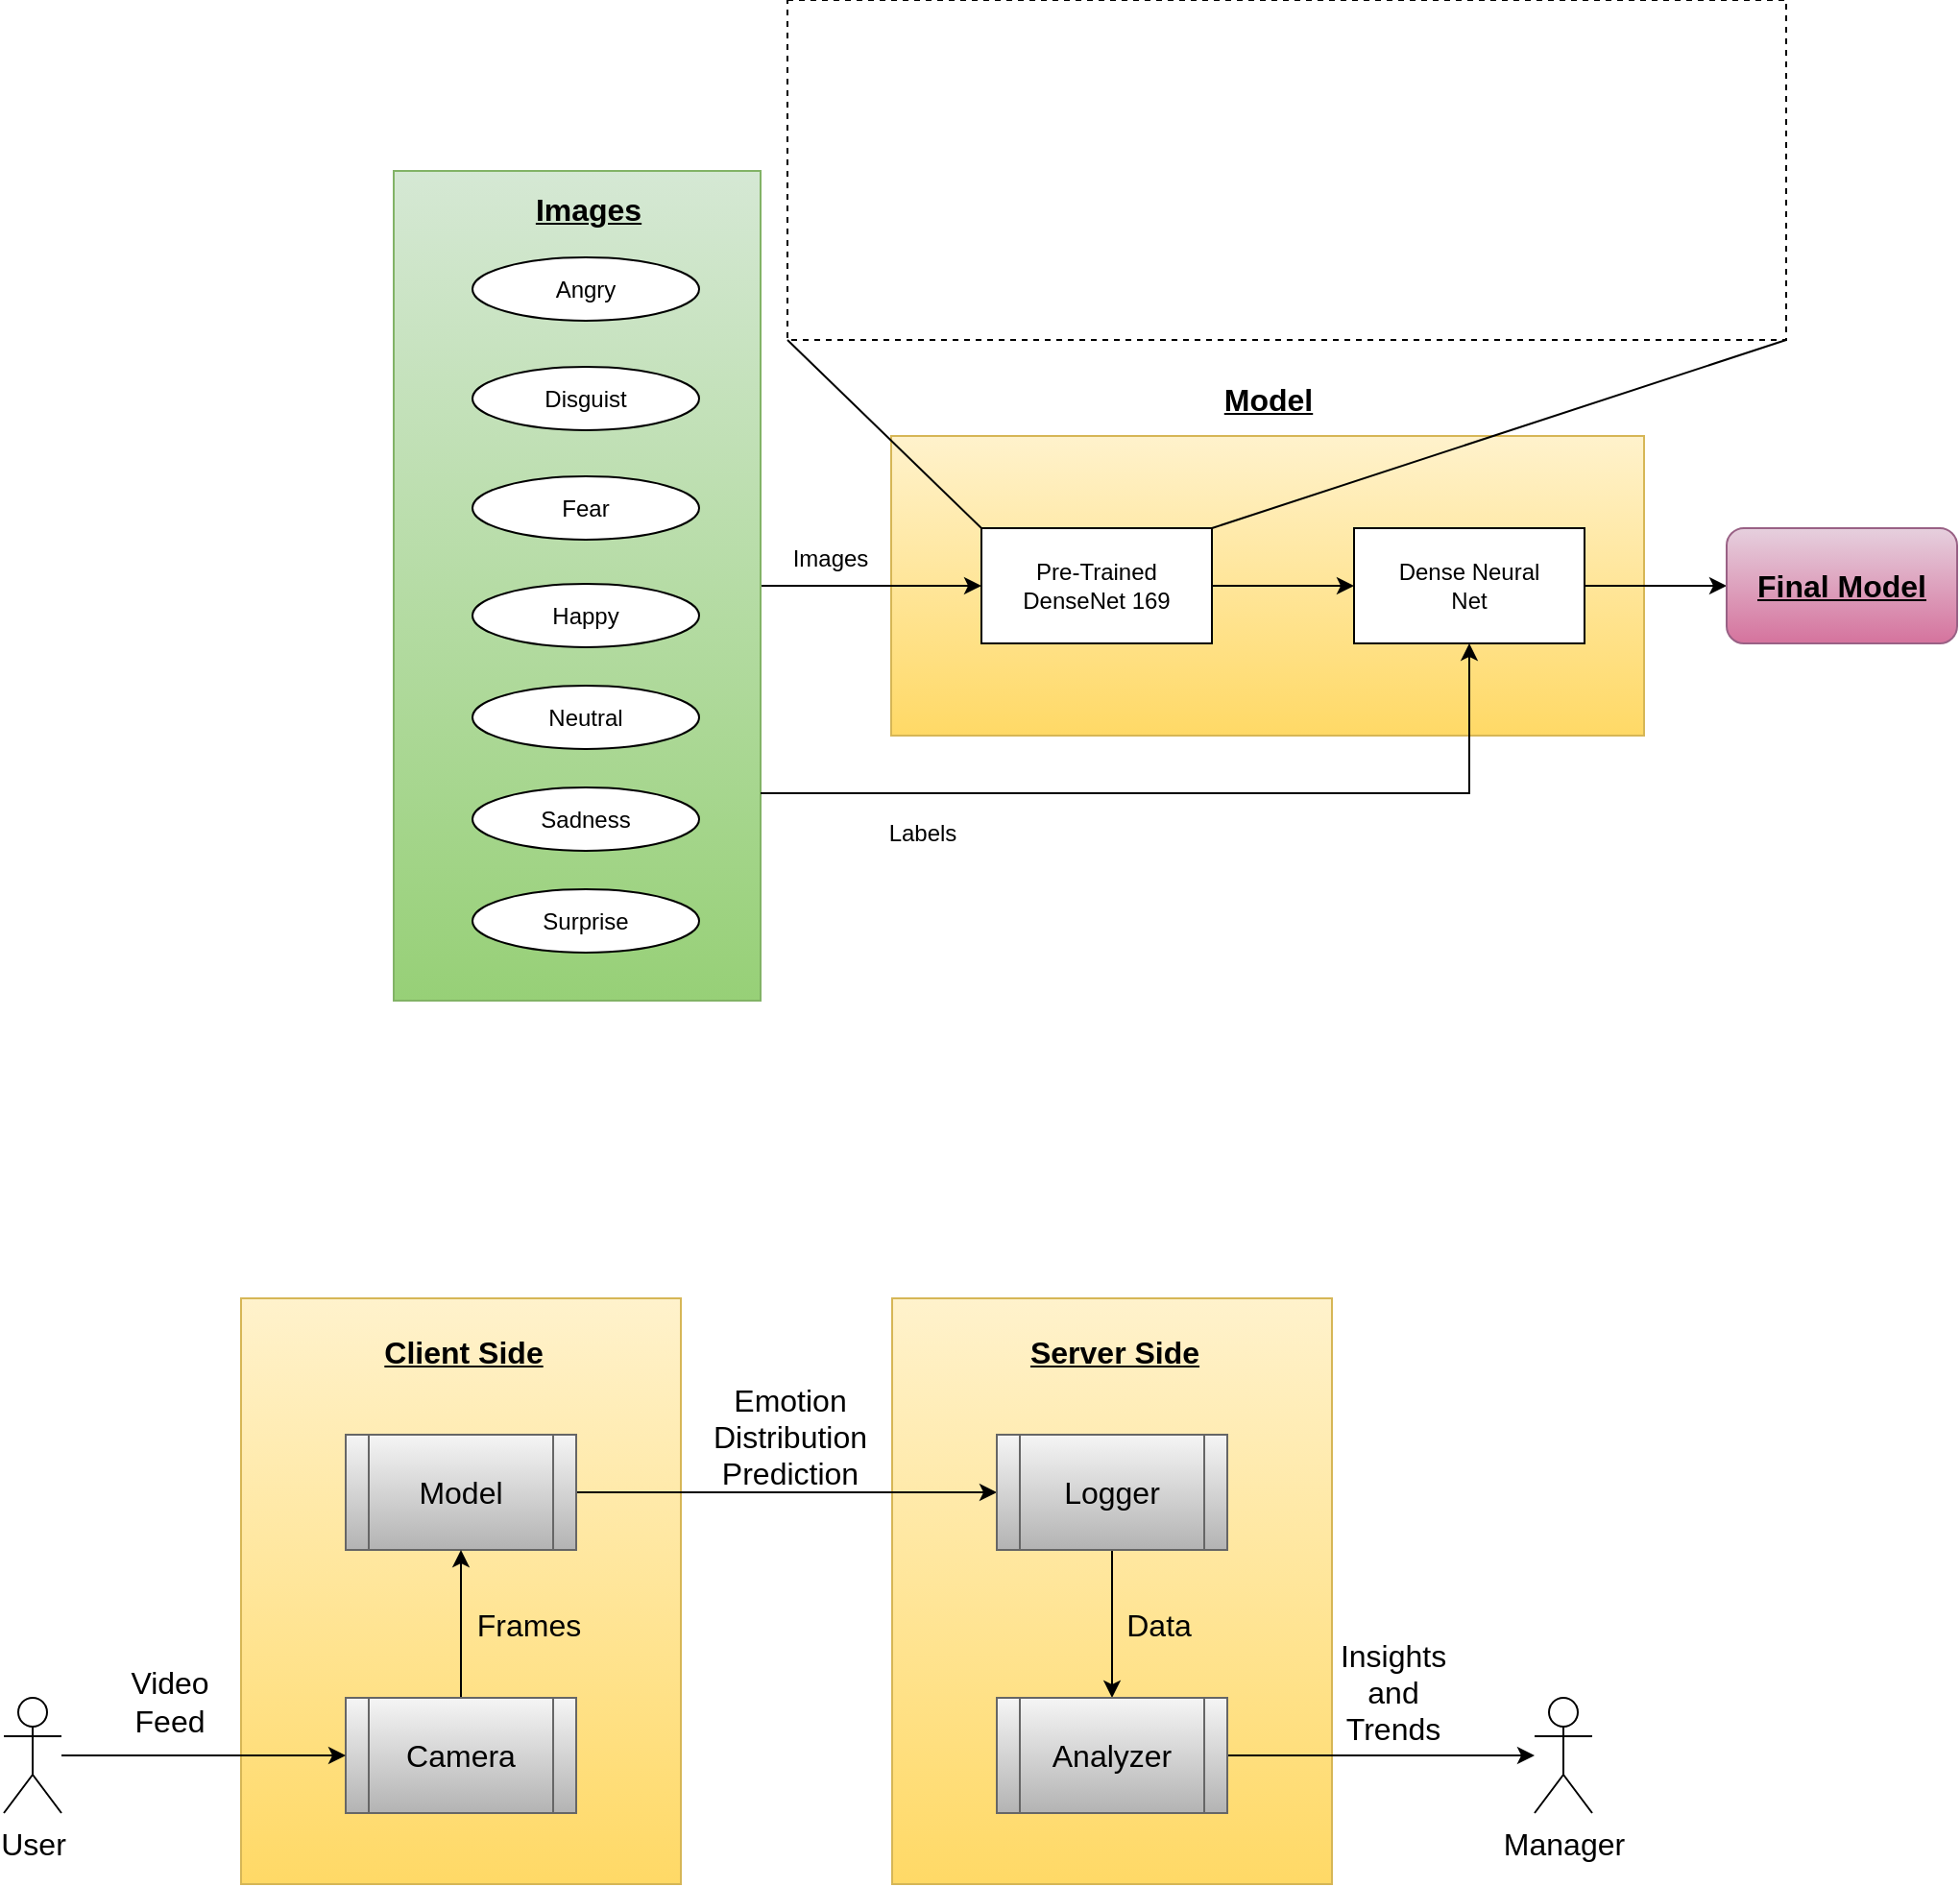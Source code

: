 <mxfile version="20.0.4"><diagram id="thozJsycCmTBnnYzCIkA" name="Page-1"><mxGraphModel dx="1837" dy="761" grid="0" gridSize="10" guides="1" tooltips="1" connect="1" arrows="1" fold="1" page="0" pageScale="1" pageWidth="850" pageHeight="1100" math="0" shadow="0"><root><mxCell id="0"/><mxCell id="1" parent="0"/><mxCell id="MszbQQiG4D0rDp1DZn0j-40" value="" style="rounded=0;whiteSpace=wrap;html=1;fontSize=16;strokeWidth=1;fillColor=#fff2cc;gradientColor=#ffd966;strokeColor=#d6b656;" vertex="1" parent="1"><mxGeometry x="84.5" y="835" width="229" height="305" as="geometry"/></mxCell><mxCell id="MszbQQiG4D0rDp1DZn0j-6" value="" style="rounded=0;whiteSpace=wrap;html=1;fillColor=#fff2cc;gradientColor=#ffd966;strokeColor=#d6b656;" vertex="1" parent="1"><mxGeometry x="84" y="386" width="392" height="156" as="geometry"/></mxCell><mxCell id="MszbQQiG4D0rDp1DZn0j-19" style="edgeStyle=orthogonalEdgeStyle;rounded=0;orthogonalLoop=1;jettySize=auto;html=1;" edge="1" parent="1" source="MszbQQiG4D0rDp1DZn0j-14" target="MszbQQiG4D0rDp1DZn0j-1"><mxGeometry relative="1" as="geometry"/></mxCell><mxCell id="MszbQQiG4D0rDp1DZn0j-14" value="" style="rounded=0;whiteSpace=wrap;html=1;fillColor=#d5e8d4;gradientColor=#97d077;strokeColor=#82b366;" vertex="1" parent="1"><mxGeometry x="-175" y="248" width="191" height="432" as="geometry"/></mxCell><mxCell id="MszbQQiG4D0rDp1DZn0j-18" style="edgeStyle=orthogonalEdgeStyle;rounded=0;orthogonalLoop=1;jettySize=auto;html=1;" edge="1" parent="1" source="MszbQQiG4D0rDp1DZn0j-1" target="MszbQQiG4D0rDp1DZn0j-5"><mxGeometry relative="1" as="geometry"/></mxCell><mxCell id="MszbQQiG4D0rDp1DZn0j-1" value="&lt;div&gt;Pre-Trained&lt;br&gt;&lt;/div&gt;&lt;div&gt;DenseNet 169&lt;br&gt;&lt;/div&gt;" style="rounded=0;whiteSpace=wrap;html=1;" vertex="1" parent="1"><mxGeometry x="131" y="434" width="120" height="60" as="geometry"/></mxCell><mxCell id="MszbQQiG4D0rDp1DZn0j-2" value="" style="shape=image;imageAspect=0;aspect=fixed;verticalLabelPosition=bottom;verticalAlign=top;image=https://www.researchgate.net/profile/Sai-Krishna-Sashank-Madipally/publication/359936702/figure/fig4/AS:1144617466634242@1649909478350/The-architecture-of-DenseNet-169-used-to-implement-the-proposed-method.png;imageBorder=default;perimeterSpacing=0;strokeWidth=1;dashed=1;" vertex="1" parent="1"><mxGeometry x="30" y="159" width="520" height="177" as="geometry"/></mxCell><mxCell id="MszbQQiG4D0rDp1DZn0j-4" value="" style="endArrow=none;startArrow=none;html=1;rounded=0;exitX=0;exitY=0;exitDx=0;exitDy=0;entryX=0;entryY=1;entryDx=0;entryDy=0;startFill=0;endFill=0;" edge="1" parent="1" source="MszbQQiG4D0rDp1DZn0j-1" target="MszbQQiG4D0rDp1DZn0j-2"><mxGeometry width="50" height="50" relative="1" as="geometry"><mxPoint x="359" y="356" as="sourcePoint"/><mxPoint x="548" y="275" as="targetPoint"/></mxGeometry></mxCell><mxCell id="MszbQQiG4D0rDp1DZn0j-27" style="edgeStyle=orthogonalEdgeStyle;rounded=0;orthogonalLoop=1;jettySize=auto;html=1;startArrow=none;startFill=0;endArrow=classic;endFill=1;" edge="1" parent="1" source="MszbQQiG4D0rDp1DZn0j-5" target="MszbQQiG4D0rDp1DZn0j-26"><mxGeometry relative="1" as="geometry"/></mxCell><mxCell id="MszbQQiG4D0rDp1DZn0j-5" value="&lt;div&gt;Dense Neural&lt;/div&gt;&lt;div&gt;Net&lt;br&gt;&lt;/div&gt;" style="rounded=0;whiteSpace=wrap;html=1;" vertex="1" parent="1"><mxGeometry x="325" y="434" width="120" height="60" as="geometry"/></mxCell><mxCell id="MszbQQiG4D0rDp1DZn0j-7" value="Surprise" style="ellipse;whiteSpace=wrap;html=1;" vertex="1" parent="1"><mxGeometry x="-134" y="622" width="118" height="33" as="geometry"/></mxCell><mxCell id="MszbQQiG4D0rDp1DZn0j-8" value="Neutral" style="ellipse;whiteSpace=wrap;html=1;" vertex="1" parent="1"><mxGeometry x="-134" y="516" width="118" height="33" as="geometry"/></mxCell><mxCell id="MszbQQiG4D0rDp1DZn0j-9" value="Happy" style="ellipse;whiteSpace=wrap;html=1;" vertex="1" parent="1"><mxGeometry x="-134" y="463" width="118" height="33" as="geometry"/></mxCell><mxCell id="MszbQQiG4D0rDp1DZn0j-10" value="Fear" style="ellipse;whiteSpace=wrap;html=1;" vertex="1" parent="1"><mxGeometry x="-134" y="407" width="118" height="33" as="geometry"/></mxCell><mxCell id="MszbQQiG4D0rDp1DZn0j-11" value="Disguist" style="ellipse;whiteSpace=wrap;html=1;" vertex="1" parent="1"><mxGeometry x="-134" y="350" width="118" height="33" as="geometry"/></mxCell><mxCell id="MszbQQiG4D0rDp1DZn0j-12" value="Angry" style="ellipse;whiteSpace=wrap;html=1;" vertex="1" parent="1"><mxGeometry x="-134" y="293" width="118" height="33" as="geometry"/></mxCell><mxCell id="MszbQQiG4D0rDp1DZn0j-13" value="Sadness" style="ellipse;whiteSpace=wrap;html=1;" vertex="1" parent="1"><mxGeometry x="-134" y="569" width="118" height="33" as="geometry"/></mxCell><mxCell id="MszbQQiG4D0rDp1DZn0j-15" value="&lt;u&gt;&lt;b&gt;&lt;font style=&quot;font-size: 16px;&quot;&gt;Images&lt;/font&gt;&lt;/b&gt;&lt;/u&gt;" style="text;html=1;align=center;verticalAlign=middle;resizable=0;points=[];autosize=1;strokeColor=none;fillColor=none;" vertex="1" parent="1"><mxGeometry x="-112.5" y="252" width="76" height="31" as="geometry"/></mxCell><mxCell id="MszbQQiG4D0rDp1DZn0j-17" value="Images" style="text;html=1;align=center;verticalAlign=middle;resizable=0;points=[];autosize=1;strokeColor=none;fillColor=none;" vertex="1" parent="1"><mxGeometry x="25" y="437" width="53" height="26" as="geometry"/></mxCell><mxCell id="MszbQQiG4D0rDp1DZn0j-20" value="&lt;u&gt;&lt;b&gt;&lt;font style=&quot;font-size: 16px;&quot;&gt;Model&lt;/font&gt;&lt;/b&gt;&lt;/u&gt;" style="text;html=1;align=center;verticalAlign=middle;resizable=0;points=[];autosize=1;strokeColor=none;fillColor=none;" vertex="1" parent="1"><mxGeometry x="247" y="351.5" width="66" height="31" as="geometry"/></mxCell><mxCell id="MszbQQiG4D0rDp1DZn0j-21" value="" style="endArrow=classic;html=1;rounded=0;exitX=1;exitY=0.75;exitDx=0;exitDy=0;entryX=0.5;entryY=1;entryDx=0;entryDy=0;" edge="1" parent="1" source="MszbQQiG4D0rDp1DZn0j-14" target="MszbQQiG4D0rDp1DZn0j-5"><mxGeometry width="50" height="50" relative="1" as="geometry"><mxPoint x="364" y="411" as="sourcePoint"/><mxPoint x="414" y="361" as="targetPoint"/><Array as="points"><mxPoint x="385" y="572"/></Array></mxGeometry></mxCell><mxCell id="MszbQQiG4D0rDp1DZn0j-23" value="Labels" style="text;html=1;align=center;verticalAlign=middle;resizable=0;points=[];autosize=1;strokeColor=none;fillColor=none;" vertex="1" parent="1"><mxGeometry x="75" y="580" width="49" height="26" as="geometry"/></mxCell><mxCell id="MszbQQiG4D0rDp1DZn0j-24" value="" style="endArrow=none;startArrow=none;html=1;rounded=0;exitX=1;exitY=0;exitDx=0;exitDy=0;entryX=1;entryY=1;entryDx=0;entryDy=0;startFill=0;endFill=0;" edge="1" parent="1" source="MszbQQiG4D0rDp1DZn0j-1" target="MszbQQiG4D0rDp1DZn0j-2"><mxGeometry width="50" height="50" relative="1" as="geometry"><mxPoint x="141" y="444" as="sourcePoint"/><mxPoint x="40" y="346" as="targetPoint"/></mxGeometry></mxCell><mxCell id="MszbQQiG4D0rDp1DZn0j-26" value="&lt;b&gt;&lt;u&gt;&lt;font style=&quot;font-size: 16px;&quot;&gt;Final Model&lt;/font&gt;&lt;/u&gt;&lt;/b&gt;" style="rounded=1;whiteSpace=wrap;html=1;strokeWidth=1;fillColor=#e6d0de;gradientColor=#d5739d;strokeColor=#996185;" vertex="1" parent="1"><mxGeometry x="519" y="434" width="120" height="60" as="geometry"/></mxCell><mxCell id="MszbQQiG4D0rDp1DZn0j-28" value="" style="rounded=0;whiteSpace=wrap;html=1;fontSize=16;strokeWidth=1;fillColor=#fff2cc;gradientColor=#ffd966;strokeColor=#d6b656;" vertex="1" parent="1"><mxGeometry x="-254.5" y="835" width="229" height="305" as="geometry"/></mxCell><mxCell id="MszbQQiG4D0rDp1DZn0j-46" style="edgeStyle=orthogonalEdgeStyle;rounded=0;orthogonalLoop=1;jettySize=auto;html=1;fontSize=16;startArrow=none;startFill=0;endArrow=classic;endFill=1;" edge="1" parent="1" source="MszbQQiG4D0rDp1DZn0j-29" target="MszbQQiG4D0rDp1DZn0j-41"><mxGeometry relative="1" as="geometry"/></mxCell><mxCell id="MszbQQiG4D0rDp1DZn0j-29" value="Model" style="shape=process;whiteSpace=wrap;html=1;backgroundOutline=1;fontSize=16;strokeWidth=1;fillColor=#f5f5f5;gradientColor=#b3b3b3;strokeColor=#666666;" vertex="1" parent="1"><mxGeometry x="-200" y="906" width="120" height="60" as="geometry"/></mxCell><mxCell id="MszbQQiG4D0rDp1DZn0j-34" style="edgeStyle=orthogonalEdgeStyle;rounded=0;orthogonalLoop=1;jettySize=auto;html=1;fontSize=16;startArrow=none;startFill=0;endArrow=classic;endFill=1;" edge="1" parent="1" source="MszbQQiG4D0rDp1DZn0j-30" target="MszbQQiG4D0rDp1DZn0j-29"><mxGeometry relative="1" as="geometry"/></mxCell><mxCell id="MszbQQiG4D0rDp1DZn0j-30" value="Camera" style="shape=process;whiteSpace=wrap;html=1;backgroundOutline=1;fontSize=16;strokeWidth=1;fillColor=#f5f5f5;gradientColor=#b3b3b3;strokeColor=#666666;" vertex="1" parent="1"><mxGeometry x="-200" y="1043" width="120" height="60" as="geometry"/></mxCell><mxCell id="MszbQQiG4D0rDp1DZn0j-32" style="edgeStyle=orthogonalEdgeStyle;rounded=0;orthogonalLoop=1;jettySize=auto;html=1;entryX=0;entryY=0.5;entryDx=0;entryDy=0;fontSize=16;startArrow=none;startFill=0;endArrow=classic;endFill=1;" edge="1" parent="1" source="MszbQQiG4D0rDp1DZn0j-31" target="MszbQQiG4D0rDp1DZn0j-30"><mxGeometry relative="1" as="geometry"/></mxCell><mxCell id="MszbQQiG4D0rDp1DZn0j-31" value="User" style="shape=umlActor;verticalLabelPosition=bottom;verticalAlign=top;html=1;outlineConnect=0;fontSize=16;strokeWidth=1;" vertex="1" parent="1"><mxGeometry x="-378" y="1043" width="30" height="60" as="geometry"/></mxCell><mxCell id="MszbQQiG4D0rDp1DZn0j-35" value="&lt;u&gt;&lt;b&gt;Client Side&lt;/b&gt;&lt;/u&gt;" style="text;html=1;align=center;verticalAlign=middle;resizable=0;points=[];autosize=1;strokeColor=none;fillColor=none;fontSize=16;" vertex="1" parent="1"><mxGeometry x="-190.5" y="847" width="102" height="31" as="geometry"/></mxCell><mxCell id="MszbQQiG4D0rDp1DZn0j-36" value="&lt;div&gt;Video &lt;br&gt;&lt;/div&gt;&lt;div&gt;Feed&lt;/div&gt;" style="text;html=1;align=center;verticalAlign=middle;resizable=0;points=[];autosize=1;strokeColor=none;fillColor=none;fontSize=16;" vertex="1" parent="1"><mxGeometry x="-321" y="1020" width="58" height="50" as="geometry"/></mxCell><mxCell id="MszbQQiG4D0rDp1DZn0j-37" value="Frames" style="text;html=1;align=center;verticalAlign=middle;resizable=0;points=[];autosize=1;strokeColor=none;fillColor=none;fontSize=16;" vertex="1" parent="1"><mxGeometry x="-140" y="989" width="69" height="31" as="geometry"/></mxCell><mxCell id="MszbQQiG4D0rDp1DZn0j-48" style="edgeStyle=orthogonalEdgeStyle;rounded=0;orthogonalLoop=1;jettySize=auto;html=1;fontSize=16;startArrow=none;startFill=0;endArrow=classic;endFill=1;" edge="1" parent="1" source="MszbQQiG4D0rDp1DZn0j-41" target="MszbQQiG4D0rDp1DZn0j-43"><mxGeometry relative="1" as="geometry"/></mxCell><mxCell id="MszbQQiG4D0rDp1DZn0j-41" value="&lt;div&gt;Logger&lt;/div&gt;" style="shape=process;whiteSpace=wrap;html=1;backgroundOutline=1;fontSize=16;strokeWidth=1;fillColor=#f5f5f5;gradientColor=#b3b3b3;strokeColor=#666666;" vertex="1" parent="1"><mxGeometry x="139" y="906" width="120" height="60" as="geometry"/></mxCell><mxCell id="MszbQQiG4D0rDp1DZn0j-50" style="edgeStyle=orthogonalEdgeStyle;rounded=0;orthogonalLoop=1;jettySize=auto;html=1;fontSize=16;startArrow=none;startFill=0;endArrow=classic;endFill=1;" edge="1" parent="1" source="MszbQQiG4D0rDp1DZn0j-43" target="MszbQQiG4D0rDp1DZn0j-49"><mxGeometry relative="1" as="geometry"/></mxCell><mxCell id="MszbQQiG4D0rDp1DZn0j-43" value="Analyzer" style="shape=process;whiteSpace=wrap;html=1;backgroundOutline=1;fontSize=16;strokeWidth=1;fillColor=#f5f5f5;gradientColor=#b3b3b3;strokeColor=#666666;" vertex="1" parent="1"><mxGeometry x="139" y="1043" width="120" height="60" as="geometry"/></mxCell><mxCell id="MszbQQiG4D0rDp1DZn0j-44" value="&lt;u&gt;&lt;b&gt;Server Side&lt;/b&gt;&lt;/u&gt;" style="text;html=1;align=center;verticalAlign=middle;resizable=0;points=[];autosize=1;strokeColor=none;fillColor=none;fontSize=16;" vertex="1" parent="1"><mxGeometry x="145.5" y="847" width="109" height="31" as="geometry"/></mxCell><mxCell id="MszbQQiG4D0rDp1DZn0j-47" value="&lt;div&gt;Emotion&lt;/div&gt;&lt;div&gt;Distribution&lt;/div&gt;&lt;div&gt;Prediction&lt;br&gt;&lt;/div&gt;" style="text;html=1;align=center;verticalAlign=middle;resizable=0;points=[];autosize=1;strokeColor=none;fillColor=none;fontSize=16;" vertex="1" parent="1"><mxGeometry x="-16" y="872" width="93" height="70" as="geometry"/></mxCell><mxCell id="MszbQQiG4D0rDp1DZn0j-49" value="Manager" style="shape=umlActor;verticalLabelPosition=bottom;verticalAlign=top;html=1;outlineConnect=0;fontSize=16;strokeWidth=1;" vertex="1" parent="1"><mxGeometry x="419" y="1043" width="30" height="60" as="geometry"/></mxCell><mxCell id="MszbQQiG4D0rDp1DZn0j-51" value="&lt;div&gt;Insights&lt;/div&gt;&lt;div&gt;and &lt;br&gt;&lt;/div&gt;&lt;div&gt;Trends&lt;br&gt;&lt;/div&gt;" style="text;html=1;align=center;verticalAlign=middle;resizable=0;points=[];autosize=1;strokeColor=none;fillColor=none;fontSize=16;" vertex="1" parent="1"><mxGeometry x="310" y="1005" width="70" height="70" as="geometry"/></mxCell><mxCell id="MszbQQiG4D0rDp1DZn0j-52" value="Data" style="text;html=1;align=center;verticalAlign=middle;resizable=0;points=[];autosize=1;strokeColor=none;fillColor=none;fontSize=16;" vertex="1" parent="1"><mxGeometry x="198" y="989" width="49" height="31" as="geometry"/></mxCell></root></mxGraphModel></diagram></mxfile>
